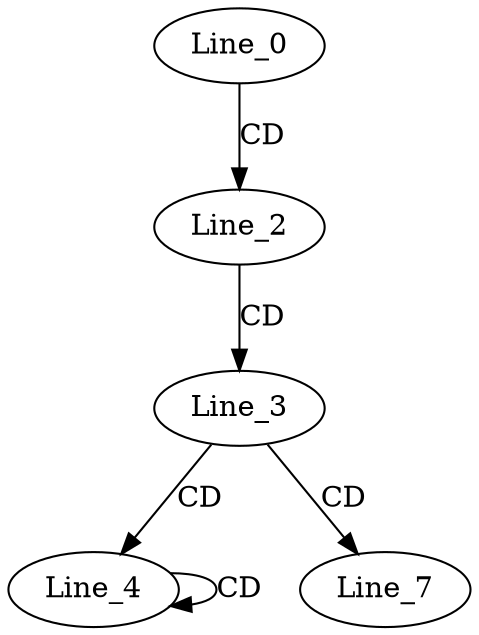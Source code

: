 digraph G {
  Line_0;
  Line_2;
  Line_3;
  Line_4;
  Line_4;
  Line_4;
  Line_7;
  Line_0 -> Line_2 [ label="CD" ];
  Line_2 -> Line_3 [ label="CD" ];
  Line_3 -> Line_4 [ label="CD" ];
  Line_4 -> Line_4 [ label="CD" ];
  Line_3 -> Line_7 [ label="CD" ];
}
